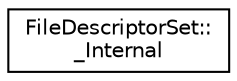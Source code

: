 digraph "类继承关系图"
{
 // LATEX_PDF_SIZE
  edge [fontname="Helvetica",fontsize="10",labelfontname="Helvetica",labelfontsize="10"];
  node [fontname="Helvetica",fontsize="10",shape=record];
  rankdir="LR";
  Node0 [label="FileDescriptorSet::\l_Internal",height=0.2,width=0.4,color="black", fillcolor="white", style="filled",URL="$classFileDescriptorSet_1_1__Internal.html",tooltip=" "];
}
